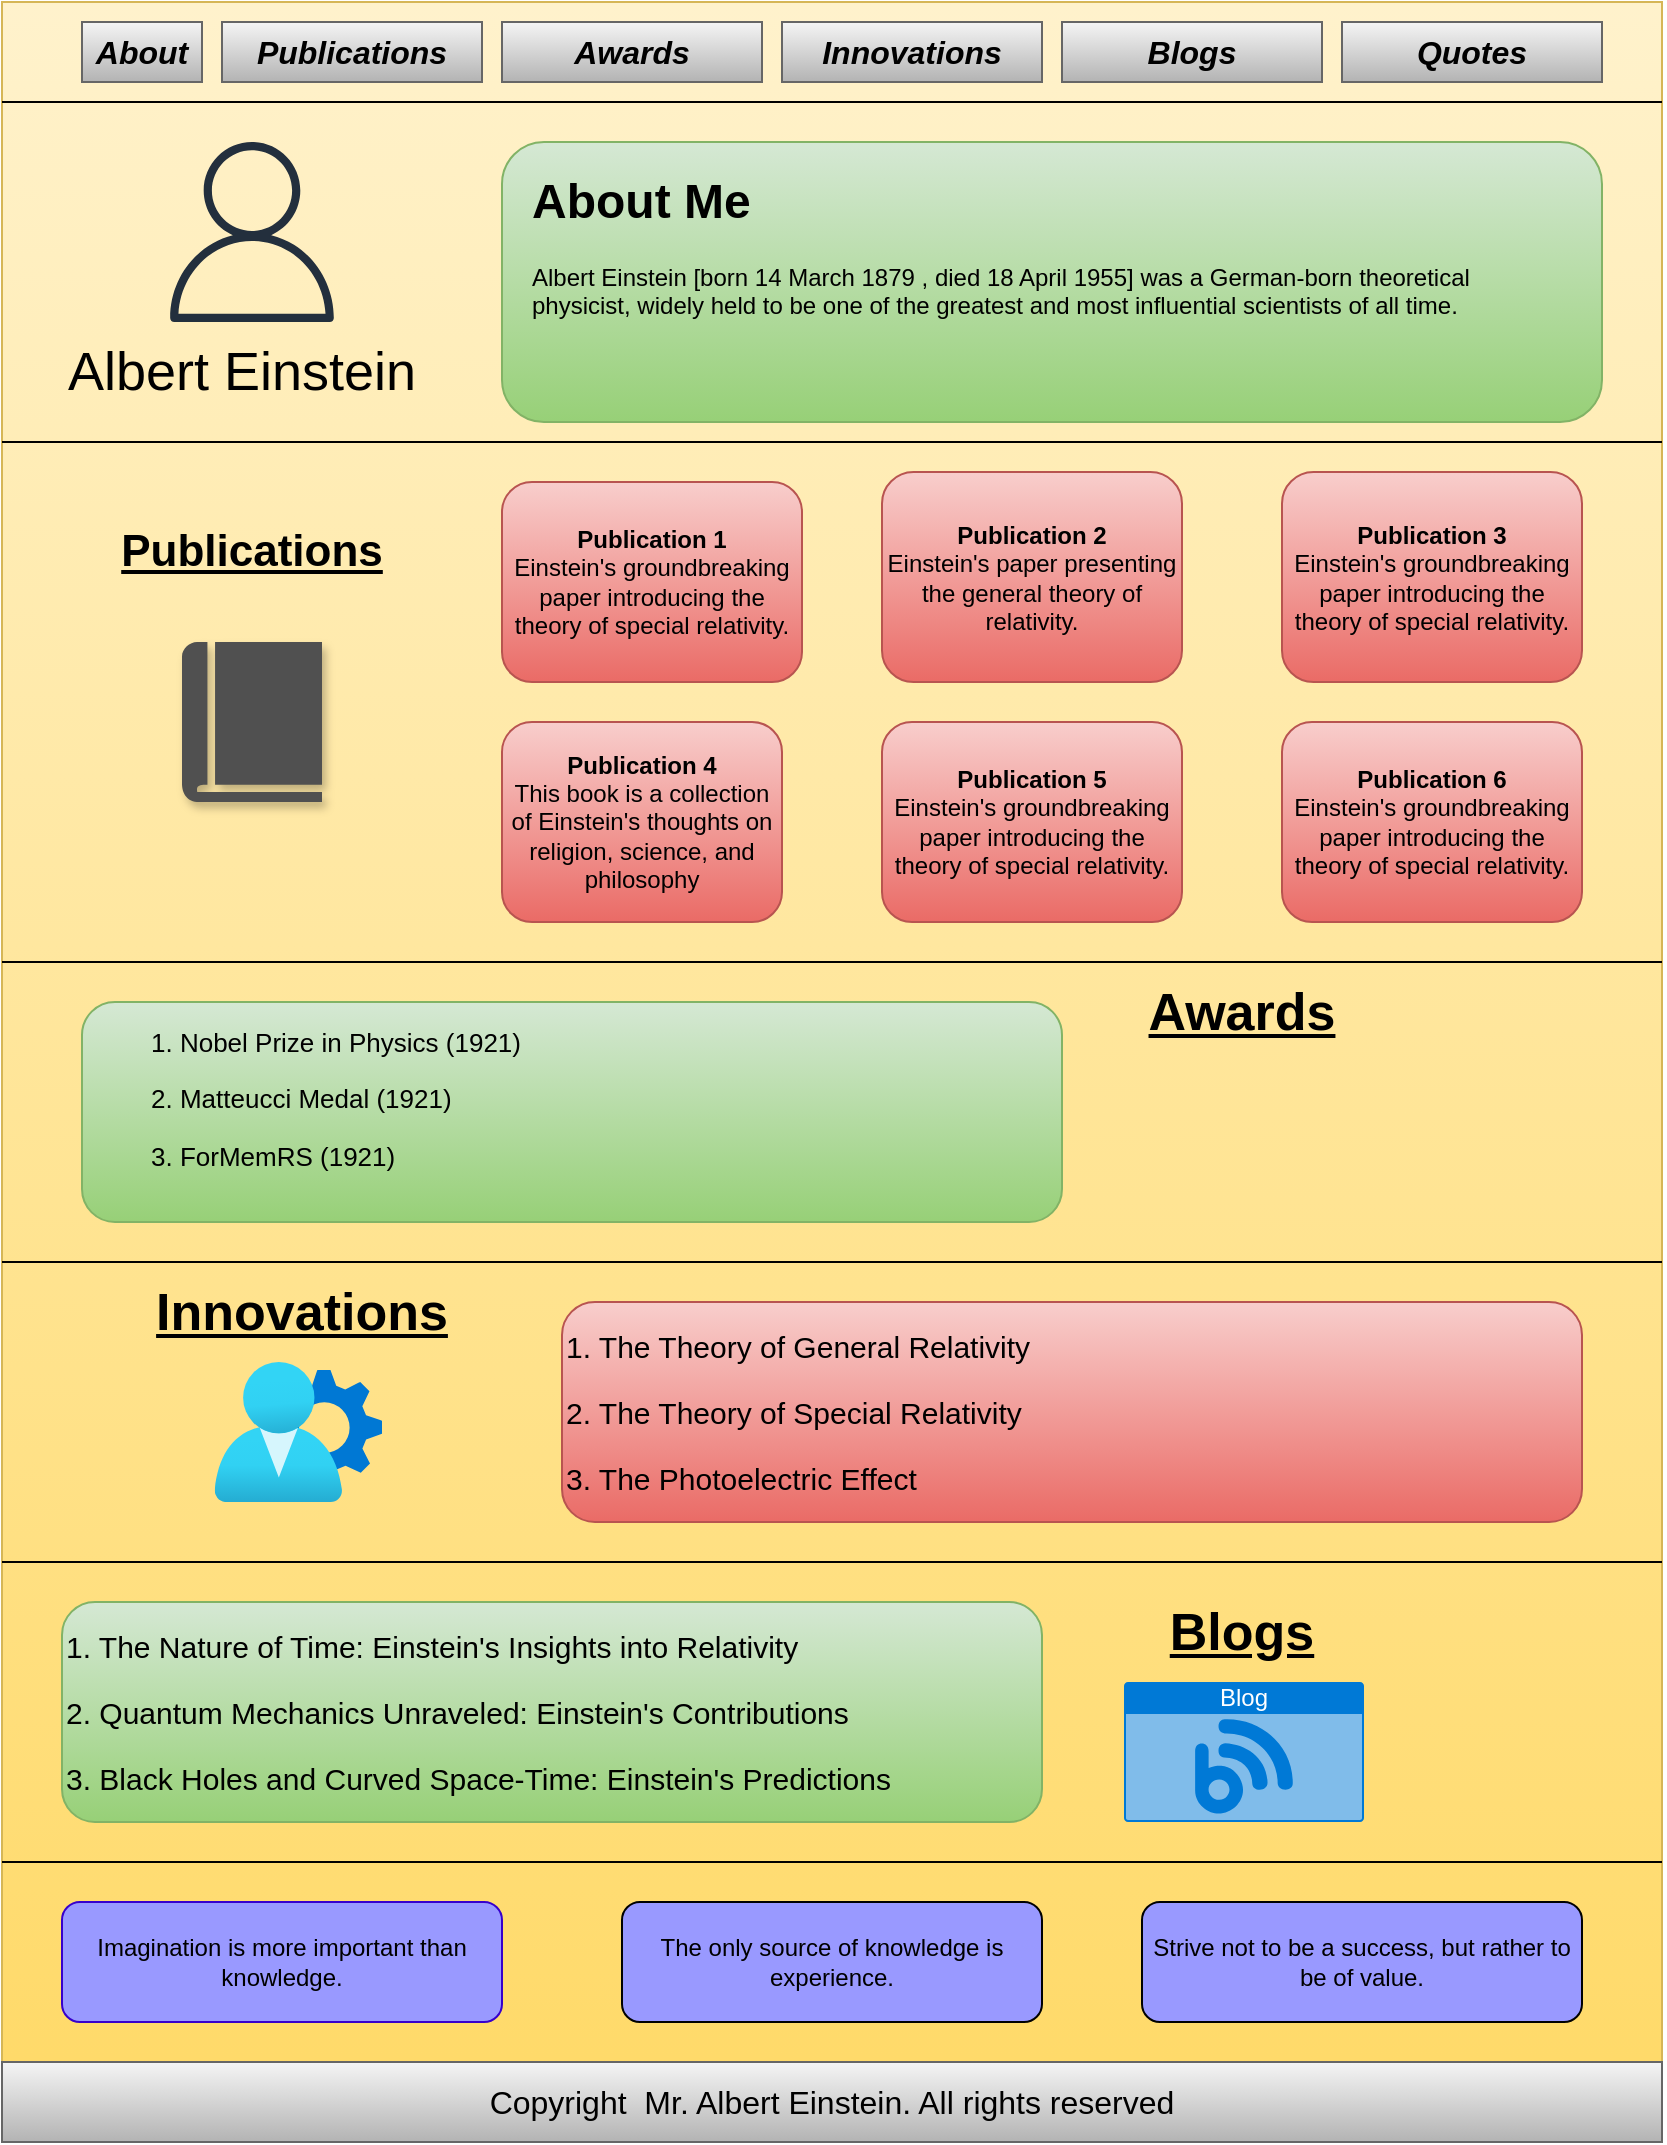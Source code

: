 <mxfile version="23.1.2" type="device">
  <diagram name="Page-1" id="z5-B_55IQ3GN6tRWxMAS">
    <mxGraphModel dx="836" dy="434" grid="1" gridSize="10" guides="1" tooltips="1" connect="1" arrows="1" fold="1" page="1" pageScale="1" pageWidth="850" pageHeight="1100" math="0" shadow="0">
      <root>
        <mxCell id="0" />
        <mxCell id="1" parent="0" />
        <mxCell id="E0XRsRsTjk1O-Du4YUd2-2" value="" style="rounded=0;whiteSpace=wrap;html=1;strokeWidth=1;fillColor=#fff2cc;gradientColor=#ffd966;strokeColor=#d6b656;" vertex="1" parent="1">
          <mxGeometry x="10" y="10" width="830" height="1070" as="geometry" />
        </mxCell>
        <mxCell id="E0XRsRsTjk1O-Du4YUd2-6" value="" style="endArrow=none;html=1;rounded=0;entryX=1;entryY=0.071;entryDx=0;entryDy=0;entryPerimeter=0;strokeWidth=1;" edge="1" parent="1">
          <mxGeometry width="50" height="50" relative="1" as="geometry">
            <mxPoint x="10" y="60.03" as="sourcePoint" />
            <mxPoint x="840" y="60.0" as="targetPoint" />
            <Array as="points">
              <mxPoint x="370" y="60.03" />
            </Array>
          </mxGeometry>
        </mxCell>
        <mxCell id="E0XRsRsTjk1O-Du4YUd2-7" value="About" style="text;html=1;strokeColor=#666666;fillColor=#f5f5f5;align=center;verticalAlign=middle;whiteSpace=wrap;rounded=0;fontStyle=3;fontSize=16;gradientColor=#b3b3b3;" vertex="1" parent="1">
          <mxGeometry x="50" y="20" width="60" height="30" as="geometry" />
        </mxCell>
        <mxCell id="E0XRsRsTjk1O-Du4YUd2-10" value="Publications" style="text;html=1;strokeColor=#666666;fillColor=#f5f5f5;align=center;verticalAlign=middle;whiteSpace=wrap;rounded=0;fontStyle=3;fontSize=16;gradientColor=#b3b3b3;" vertex="1" parent="1">
          <mxGeometry x="120" y="20" width="130" height="30" as="geometry" />
        </mxCell>
        <mxCell id="E0XRsRsTjk1O-Du4YUd2-12" value="Awards" style="text;html=1;strokeColor=#666666;fillColor=#f5f5f5;align=center;verticalAlign=middle;whiteSpace=wrap;rounded=0;fontStyle=3;fontSize=16;gradientColor=#b3b3b3;" vertex="1" parent="1">
          <mxGeometry x="260" y="20" width="130" height="30" as="geometry" />
        </mxCell>
        <mxCell id="E0XRsRsTjk1O-Du4YUd2-13" value="Innovations" style="text;html=1;strokeColor=#666666;fillColor=#f5f5f5;align=center;verticalAlign=middle;whiteSpace=wrap;rounded=0;fontStyle=3;fontSize=16;gradientColor=#b3b3b3;" vertex="1" parent="1">
          <mxGeometry x="400" y="20" width="130" height="30" as="geometry" />
        </mxCell>
        <mxCell id="E0XRsRsTjk1O-Du4YUd2-15" value="Blogs" style="text;html=1;strokeColor=#666666;fillColor=#f5f5f5;align=center;verticalAlign=middle;whiteSpace=wrap;rounded=0;fontStyle=3;fontSize=16;gradientColor=#b3b3b3;" vertex="1" parent="1">
          <mxGeometry x="540" y="20" width="130" height="30" as="geometry" />
        </mxCell>
        <mxCell id="E0XRsRsTjk1O-Du4YUd2-16" value="Quotes" style="text;html=1;strokeColor=#666666;fillColor=#f5f5f5;align=center;verticalAlign=middle;whiteSpace=wrap;rounded=0;fontStyle=3;fontSize=16;gradientColor=#b3b3b3;" vertex="1" parent="1">
          <mxGeometry x="680" y="20" width="130" height="30" as="geometry" />
        </mxCell>
        <mxCell id="E0XRsRsTjk1O-Du4YUd2-18" value="" style="rounded=1;whiteSpace=wrap;html=1;fillColor=#d5e8d4;gradientColor=#97d077;strokeColor=#82b366;" vertex="1" parent="1">
          <mxGeometry x="260" y="80" width="550" height="140" as="geometry" />
        </mxCell>
        <mxCell id="E0XRsRsTjk1O-Du4YUd2-19" value="&lt;h1&gt;About Me&lt;/h1&gt;&lt;p&gt;Albert Einstein [born 14 March 1879 , died 18 April 1955] was a German-born theoretical physicist, widely held to be one of the greatest and most influential scientists of all time.&lt;br&gt;&lt;/p&gt;" style="text;html=1;spacing=5;spacingTop=-20;whiteSpace=wrap;overflow=hidden;rounded=0;" vertex="1" parent="1">
          <mxGeometry x="270" y="90" width="520" height="120" as="geometry" />
        </mxCell>
        <mxCell id="E0XRsRsTjk1O-Du4YUd2-20" value="Albert Einstein" style="text;html=1;strokeColor=none;fillColor=none;align=center;verticalAlign=middle;whiteSpace=wrap;rounded=0;fontSize=27;" vertex="1" parent="1">
          <mxGeometry x="30" y="180" width="200" height="30" as="geometry" />
        </mxCell>
        <mxCell id="E0XRsRsTjk1O-Du4YUd2-21" value="" style="sketch=0;outlineConnect=0;fontColor=#232F3E;gradientColor=none;fillColor=#232F3D;strokeColor=none;dashed=0;verticalLabelPosition=bottom;verticalAlign=top;align=center;html=1;fontSize=12;fontStyle=0;aspect=fixed;pointerEvents=1;shape=mxgraph.aws4.user;" vertex="1" parent="1">
          <mxGeometry x="90" y="80" width="90" height="90" as="geometry" />
        </mxCell>
        <mxCell id="E0XRsRsTjk1O-Du4YUd2-22" value="&lt;b&gt;Publication 1&lt;/b&gt;&lt;br&gt;Einstein&#39;s groundbreaking paper introducing the theory of special relativity." style="rounded=1;whiteSpace=wrap;html=1;fillColor=#f8cecc;gradientColor=#ea6b66;strokeColor=#b85450;" vertex="1" parent="1">
          <mxGeometry x="260" y="250" width="150" height="100" as="geometry" />
        </mxCell>
        <mxCell id="E0XRsRsTjk1O-Du4YUd2-23" value="&lt;b&gt;Publication 2&lt;/b&gt;&lt;br&gt;Einstein&#39;s paper presenting the general theory of relativity." style="rounded=1;whiteSpace=wrap;html=1;fillColor=#f8cecc;gradientColor=#ea6b66;strokeColor=#b85450;" vertex="1" parent="1">
          <mxGeometry x="450" y="245" width="150" height="105" as="geometry" />
        </mxCell>
        <mxCell id="E0XRsRsTjk1O-Du4YUd2-24" value="&lt;b&gt;Publication 3&lt;/b&gt;&lt;br&gt;Einstein&#39;s groundbreaking paper introducing the theory of special relativity." style="rounded=1;whiteSpace=wrap;html=1;fillColor=#f8cecc;gradientColor=#ea6b66;strokeColor=#b85450;" vertex="1" parent="1">
          <mxGeometry x="650" y="245" width="150" height="105" as="geometry" />
        </mxCell>
        <mxCell id="E0XRsRsTjk1O-Du4YUd2-26" value="&lt;b&gt;Publication 4&lt;br&gt;&lt;/b&gt;This book is a collection of Einstein&#39;s thoughts on religion, science, and philosophy&lt;b&gt;&lt;br&gt;&lt;/b&gt;" style="rounded=1;whiteSpace=wrap;html=1;fillColor=#f8cecc;gradientColor=#ea6b66;strokeColor=#b85450;" vertex="1" parent="1">
          <mxGeometry x="260" y="370" width="140" height="100" as="geometry" />
        </mxCell>
        <mxCell id="E0XRsRsTjk1O-Du4YUd2-27" value="&lt;b&gt;Publication 5&lt;br&gt;&lt;/b&gt;Einstein&#39;s groundbreaking paper introducing the theory of special relativity.&lt;b&gt;&lt;br&gt;&lt;/b&gt;" style="rounded=1;whiteSpace=wrap;html=1;fillColor=#f8cecc;gradientColor=#ea6b66;strokeColor=#b85450;" vertex="1" parent="1">
          <mxGeometry x="450" y="370" width="150" height="100" as="geometry" />
        </mxCell>
        <mxCell id="E0XRsRsTjk1O-Du4YUd2-28" value="&lt;b&gt;Publication 6&lt;br&gt;&lt;/b&gt;Einstein&#39;s groundbreaking paper introducing the theory of special relativity.&lt;b&gt;&lt;br&gt;&lt;/b&gt;" style="rounded=1;whiteSpace=wrap;html=1;fillColor=#f8cecc;gradientColor=#ea6b66;strokeColor=#b85450;" vertex="1" parent="1">
          <mxGeometry x="650" y="370" width="150" height="100" as="geometry" />
        </mxCell>
        <mxCell id="E0XRsRsTjk1O-Du4YUd2-29" value="Publications" style="text;html=1;strokeColor=none;fillColor=none;align=center;verticalAlign=middle;whiteSpace=wrap;rounded=0;fontSize=22;fontStyle=5" vertex="1" parent="1">
          <mxGeometry x="80" y="270" width="110" height="30" as="geometry" />
        </mxCell>
        <mxCell id="E0XRsRsTjk1O-Du4YUd2-30" value="" style="endArrow=none;html=1;rounded=0;entryX=1;entryY=0.071;entryDx=0;entryDy=0;entryPerimeter=0;strokeWidth=1;" edge="1" parent="1">
          <mxGeometry width="50" height="50" relative="1" as="geometry">
            <mxPoint x="10" y="230.03" as="sourcePoint" />
            <mxPoint x="840" y="230.0" as="targetPoint" />
            <Array as="points">
              <mxPoint x="370" y="230.03" />
            </Array>
          </mxGeometry>
        </mxCell>
        <mxCell id="E0XRsRsTjk1O-Du4YUd2-31" value="" style="endArrow=none;html=1;rounded=0;entryX=1;entryY=0.071;entryDx=0;entryDy=0;entryPerimeter=0;strokeWidth=1;" edge="1" parent="1">
          <mxGeometry width="50" height="50" relative="1" as="geometry">
            <mxPoint x="10" y="490.03" as="sourcePoint" />
            <mxPoint x="840" y="490.0" as="targetPoint" />
            <Array as="points">
              <mxPoint x="370" y="490.03" />
            </Array>
          </mxGeometry>
        </mxCell>
        <mxCell id="E0XRsRsTjk1O-Du4YUd2-33" value="" style="sketch=0;pointerEvents=1;shadow=1;dashed=0;html=1;strokeColor=none;fillColor=#505050;labelPosition=center;verticalLabelPosition=bottom;verticalAlign=top;outlineConnect=0;align=center;shape=mxgraph.office.concepts.book_journal;direction=east;" vertex="1" parent="1">
          <mxGeometry x="100" y="330" width="70" height="80" as="geometry" />
        </mxCell>
        <mxCell id="E0XRsRsTjk1O-Du4YUd2-35" value="Awards" style="text;html=1;strokeColor=none;fillColor=none;align=center;verticalAlign=middle;whiteSpace=wrap;rounded=0;fontSize=26;fontStyle=5" vertex="1" parent="1">
          <mxGeometry x="500" y="500" width="260" height="30" as="geometry" />
        </mxCell>
        <mxCell id="E0XRsRsTjk1O-Du4YUd2-36" value="&lt;div style=&quot;text-align: justify;&quot;&gt;&lt;span style=&quot;font-size: 13px; background-color: initial;&quot;&gt;&amp;nbsp; &amp;nbsp; &amp;nbsp; &amp;nbsp; &amp;nbsp;1. Nobel Prize in Physics (1921)&lt;/span&gt;&lt;/div&gt;&lt;p style=&quot;font-family: Arial, Helvetica, sans-serif; font-size: 13px;&quot;&gt;&lt;/p&gt;&lt;p style=&quot;text-align: justify; font-family: Arial, Helvetica, sans-serif; font-size: 13px;&quot;&gt;&lt;font style=&quot;font-size: 13px;&quot;&gt;&amp;nbsp; &amp;nbsp; &amp;nbsp; &amp;nbsp; &amp;nbsp;2. Matteucci Medal (1921)&lt;/font&gt;&lt;/p&gt;&lt;p style=&quot;text-align: justify; font-family: Arial, Helvetica, sans-serif; font-size: 13px;&quot;&gt;&lt;font style=&quot;font-size: 13px;&quot;&gt;&amp;nbsp; &amp;nbsp; &amp;nbsp; &amp;nbsp; &amp;nbsp;3. ForMemRS (1921)&lt;/font&gt;&lt;/p&gt;" style="rounded=1;whiteSpace=wrap;html=1;align=left;fillColor=#d5e8d4;gradientColor=#97d077;strokeColor=#82b366;" vertex="1" parent="1">
          <mxGeometry x="50" y="510" width="490" height="110" as="geometry" />
        </mxCell>
        <mxCell id="E0XRsRsTjk1O-Du4YUd2-37" value="" style="endArrow=none;html=1;rounded=0;entryX=1;entryY=0.071;entryDx=0;entryDy=0;entryPerimeter=0;strokeWidth=1;" edge="1" parent="1">
          <mxGeometry width="50" height="50" relative="1" as="geometry">
            <mxPoint x="10" y="640.03" as="sourcePoint" />
            <mxPoint x="840" y="640.0" as="targetPoint" />
            <Array as="points">
              <mxPoint x="370" y="640.03" />
            </Array>
          </mxGeometry>
        </mxCell>
        <mxCell id="E0XRsRsTjk1O-Du4YUd2-39" value="" style="shape=image;html=1;verticalAlign=top;verticalLabelPosition=bottom;labelBackgroundColor=#ffffff;imageAspect=0;aspect=fixed;image=https://cdn4.iconfinder.com/data/icons/success-filloutline/64/trophy-cup-champion-award-winner-128.png" vertex="1" parent="1">
          <mxGeometry x="592" y="542" width="78" height="78" as="geometry" />
        </mxCell>
        <mxCell id="E0XRsRsTjk1O-Du4YUd2-41" value="Innovations" style="text;html=1;strokeColor=none;fillColor=none;align=center;verticalAlign=middle;whiteSpace=wrap;rounded=0;fontSize=26;fontStyle=5" vertex="1" parent="1">
          <mxGeometry x="30" y="650" width="260" height="30" as="geometry" />
        </mxCell>
        <mxCell id="E0XRsRsTjk1O-Du4YUd2-43" value="&lt;div style=&quot;font-size: 15px;&quot;&gt;&lt;p style=&quot;font-family: Arial, Helvetica, sans-serif;&quot;&gt;1. The Theory of General Relativity&lt;/p&gt;&lt;p style=&quot;font-family: Arial, Helvetica, sans-serif;&quot;&gt;2. The Theory of Special Relativity&lt;/p&gt;&lt;p style=&quot;font-family: Arial, Helvetica, sans-serif;&quot;&gt;3. The Photoelectric Effect&lt;/p&gt;&lt;/div&gt;" style="rounded=1;whiteSpace=wrap;html=1;align=left;fillColor=#f8cecc;gradientColor=#ea6b66;strokeColor=#b85450;" vertex="1" parent="1">
          <mxGeometry x="290" y="660" width="510" height="110" as="geometry" />
        </mxCell>
        <mxCell id="E0XRsRsTjk1O-Du4YUd2-44" value="" style="endArrow=none;html=1;rounded=0;entryX=1;entryY=0.071;entryDx=0;entryDy=0;entryPerimeter=0;strokeWidth=1;" edge="1" parent="1">
          <mxGeometry width="50" height="50" relative="1" as="geometry">
            <mxPoint x="10" y="790.03" as="sourcePoint" />
            <mxPoint x="840" y="790.0" as="targetPoint" />
            <Array as="points">
              <mxPoint x="370" y="790.03" />
            </Array>
          </mxGeometry>
        </mxCell>
        <mxCell id="E0XRsRsTjk1O-Du4YUd2-46" value="" style="image;aspect=fixed;html=1;points=[];align=center;fontSize=12;image=img/lib/azure2/identity/User_Settings.svg;" vertex="1" parent="1">
          <mxGeometry x="116.37" y="690" width="83.63" height="70" as="geometry" />
        </mxCell>
        <mxCell id="E0XRsRsTjk1O-Du4YUd2-47" value="Blogs" style="text;html=1;strokeColor=none;fillColor=none;align=center;verticalAlign=middle;whiteSpace=wrap;rounded=0;fontSize=26;fontStyle=5" vertex="1" parent="1">
          <mxGeometry x="500" y="810" width="260" height="30" as="geometry" />
        </mxCell>
        <mxCell id="E0XRsRsTjk1O-Du4YUd2-48" value="Blog" style="html=1;whiteSpace=wrap;strokeColor=none;fillColor=#0079D6;labelPosition=center;verticalLabelPosition=middle;verticalAlign=top;align=center;fontSize=12;outlineConnect=0;spacingTop=-6;fontColor=#FFFFFF;sketch=0;shape=mxgraph.sitemap.blog;" vertex="1" parent="1">
          <mxGeometry x="571" y="850" width="120" height="70" as="geometry" />
        </mxCell>
        <mxCell id="E0XRsRsTjk1O-Du4YUd2-49" value="&lt;div style=&quot;font-size: 15px;&quot;&gt;&lt;p style=&quot;font-family: Arial, Helvetica, sans-serif; font-size: 15px;&quot;&gt;1. The Nature of Time: Einstein&#39;s Insights into Relativity&lt;/p&gt;&lt;p style=&quot;font-family: Arial, Helvetica, sans-serif; font-size: 15px;&quot;&gt;2. Quantum Mechanics Unraveled: Einstein&#39;s Contributions&lt;/p&gt;&lt;p style=&quot;font-family: Arial, Helvetica, sans-serif; font-size: 15px;&quot;&gt;3. Black Holes and Curved Space-Time: Einstein&#39;s Predictions&lt;/p&gt;&lt;/div&gt;" style="rounded=1;whiteSpace=wrap;html=1;align=left;fontSize=15;fillColor=#d5e8d4;gradientColor=#97d077;strokeColor=#82b366;" vertex="1" parent="1">
          <mxGeometry x="40" y="810" width="490" height="110" as="geometry" />
        </mxCell>
        <mxCell id="E0XRsRsTjk1O-Du4YUd2-50" value="" style="endArrow=none;html=1;rounded=0;entryX=1;entryY=0.071;entryDx=0;entryDy=0;entryPerimeter=0;strokeWidth=1;" edge="1" parent="1">
          <mxGeometry width="50" height="50" relative="1" as="geometry">
            <mxPoint x="10" y="940.03" as="sourcePoint" />
            <mxPoint x="840" y="940.0" as="targetPoint" />
            <Array as="points">
              <mxPoint x="370" y="940.03" />
            </Array>
          </mxGeometry>
        </mxCell>
        <mxCell id="E0XRsRsTjk1O-Du4YUd2-51" value="Imagination is more important than knowledge." style="rounded=1;whiteSpace=wrap;html=1;fillColor=#9999FF;fontColor=#000000;strokeColor=#3700CC;" vertex="1" parent="1">
          <mxGeometry x="40" y="960" width="220" height="60" as="geometry" />
        </mxCell>
        <mxCell id="E0XRsRsTjk1O-Du4YUd2-52" value="The only source of knowledge is experience." style="rounded=1;whiteSpace=wrap;html=1;fillColor=#9999FF;" vertex="1" parent="1">
          <mxGeometry x="320" y="960" width="210" height="60" as="geometry" />
        </mxCell>
        <mxCell id="E0XRsRsTjk1O-Du4YUd2-53" value="Strive not to be a success, but rather to be of value." style="rounded=1;whiteSpace=wrap;html=1;fillColor=#9999FF;" vertex="1" parent="1">
          <mxGeometry x="580" y="960" width="220" height="60" as="geometry" />
        </mxCell>
        <mxCell id="E0XRsRsTjk1O-Du4YUd2-54" value="" style="endArrow=none;html=1;rounded=0;entryX=1;entryY=0.071;entryDx=0;entryDy=0;entryPerimeter=0;strokeWidth=1;" edge="1" parent="1">
          <mxGeometry width="50" height="50" relative="1" as="geometry">
            <mxPoint x="10" y="1040.03" as="sourcePoint" />
            <mxPoint x="840" y="1040" as="targetPoint" />
            <Array as="points">
              <mxPoint x="370" y="1040.03" />
            </Array>
          </mxGeometry>
        </mxCell>
        <mxCell id="E0XRsRsTjk1O-Du4YUd2-55" value="Copyright&amp;nbsp; Mr. Albert Einstein. All rights reserved" style="text;html=1;strokeColor=#666666;fillColor=#f5f5f5;align=center;verticalAlign=middle;whiteSpace=wrap;rounded=0;fontSize=16;gradientColor=#b3b3b3;" vertex="1" parent="1">
          <mxGeometry x="10" y="1040" width="830" height="40" as="geometry" />
        </mxCell>
      </root>
    </mxGraphModel>
  </diagram>
</mxfile>
